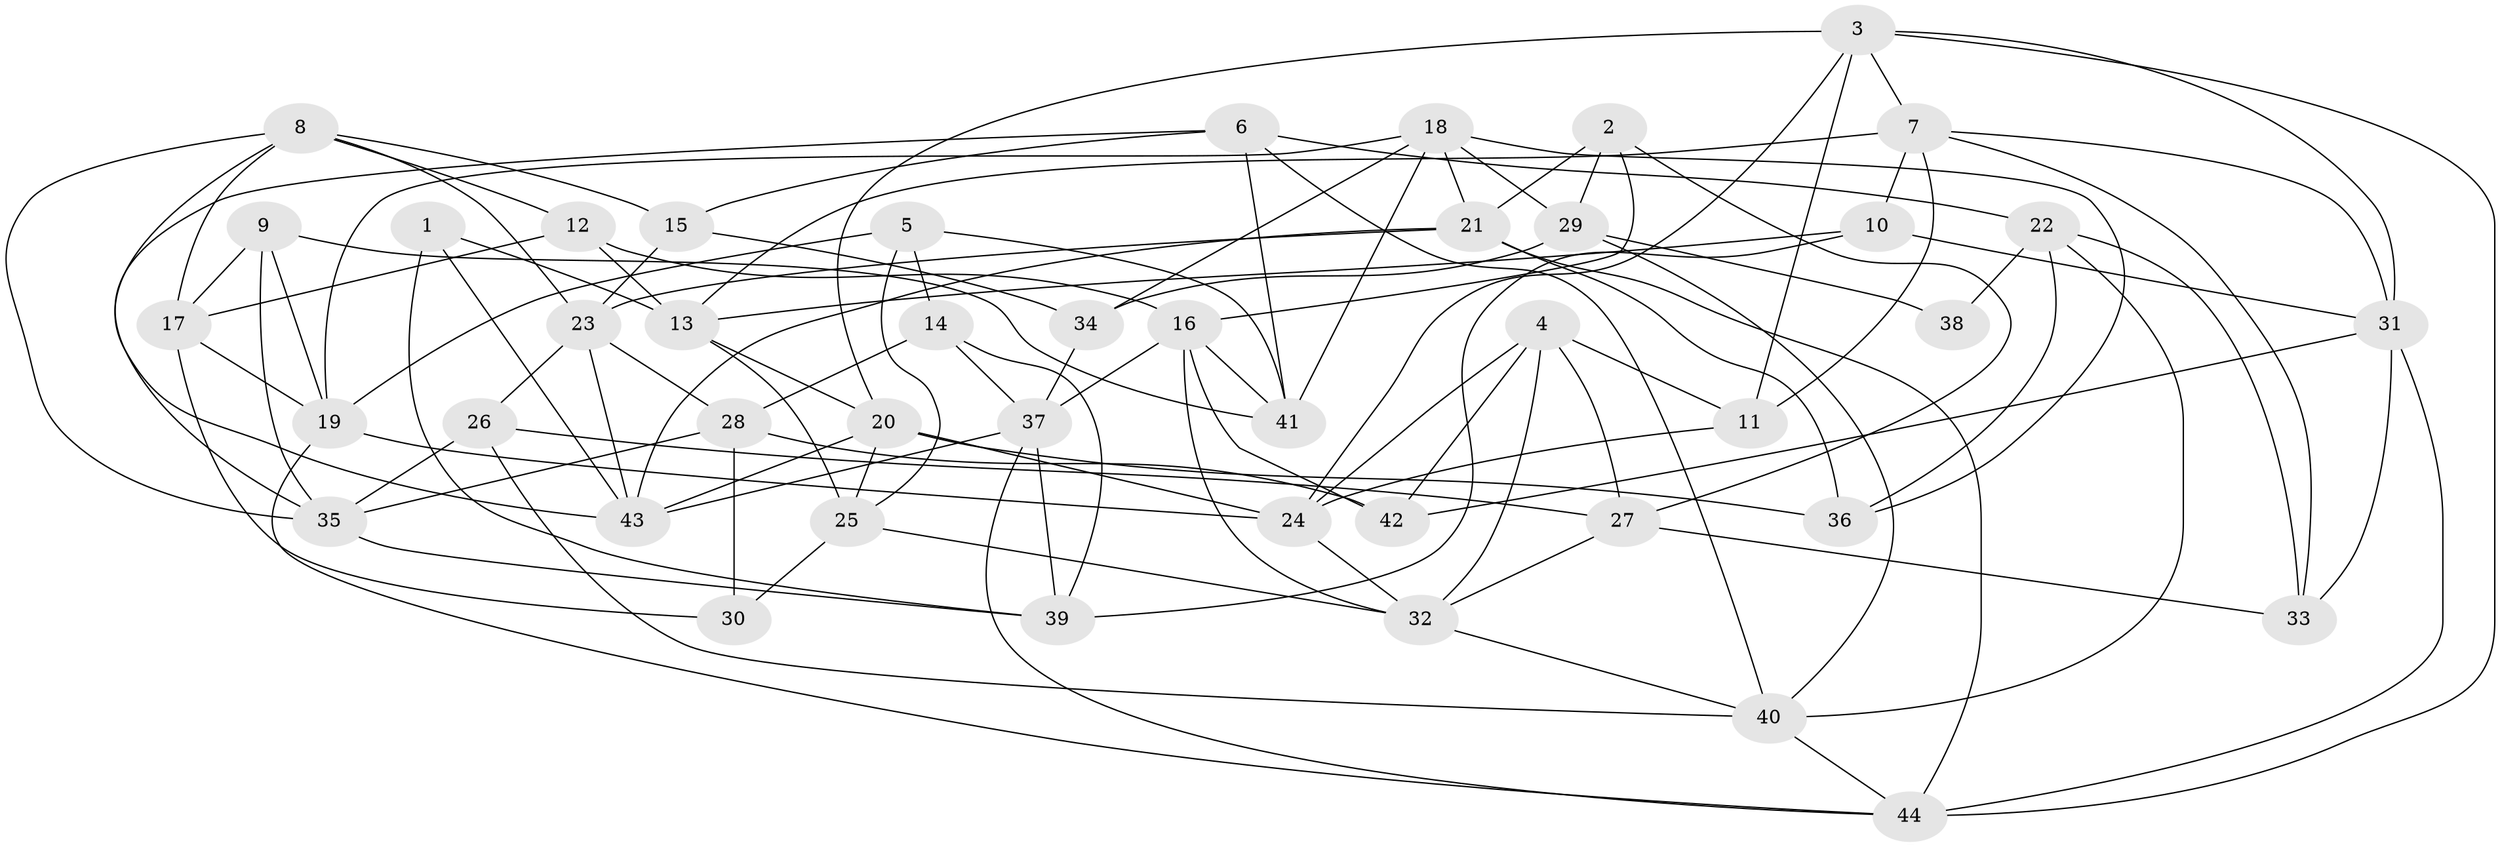 // original degree distribution, {4: 1.0}
// Generated by graph-tools (version 1.1) at 2025/38/03/04/25 23:38:07]
// undirected, 44 vertices, 109 edges
graph export_dot {
  node [color=gray90,style=filled];
  1;
  2;
  3;
  4;
  5;
  6;
  7;
  8;
  9;
  10;
  11;
  12;
  13;
  14;
  15;
  16;
  17;
  18;
  19;
  20;
  21;
  22;
  23;
  24;
  25;
  26;
  27;
  28;
  29;
  30;
  31;
  32;
  33;
  34;
  35;
  36;
  37;
  38;
  39;
  40;
  41;
  42;
  43;
  44;
  1 -- 13 [weight=1.0];
  1 -- 39 [weight=2.0];
  1 -- 43 [weight=1.0];
  2 -- 16 [weight=1.0];
  2 -- 21 [weight=1.0];
  2 -- 27 [weight=1.0];
  2 -- 29 [weight=1.0];
  3 -- 7 [weight=1.0];
  3 -- 11 [weight=1.0];
  3 -- 20 [weight=1.0];
  3 -- 24 [weight=1.0];
  3 -- 31 [weight=1.0];
  3 -- 44 [weight=1.0];
  4 -- 11 [weight=1.0];
  4 -- 24 [weight=1.0];
  4 -- 27 [weight=2.0];
  4 -- 32 [weight=1.0];
  4 -- 42 [weight=1.0];
  5 -- 14 [weight=1.0];
  5 -- 19 [weight=1.0];
  5 -- 25 [weight=1.0];
  5 -- 41 [weight=1.0];
  6 -- 15 [weight=1.0];
  6 -- 22 [weight=1.0];
  6 -- 35 [weight=1.0];
  6 -- 40 [weight=1.0];
  6 -- 41 [weight=2.0];
  7 -- 10 [weight=1.0];
  7 -- 11 [weight=1.0];
  7 -- 13 [weight=1.0];
  7 -- 31 [weight=1.0];
  7 -- 33 [weight=1.0];
  8 -- 12 [weight=1.0];
  8 -- 15 [weight=1.0];
  8 -- 17 [weight=1.0];
  8 -- 23 [weight=1.0];
  8 -- 35 [weight=1.0];
  8 -- 43 [weight=1.0];
  9 -- 17 [weight=1.0];
  9 -- 19 [weight=1.0];
  9 -- 35 [weight=1.0];
  9 -- 41 [weight=1.0];
  10 -- 13 [weight=1.0];
  10 -- 31 [weight=1.0];
  10 -- 39 [weight=1.0];
  11 -- 24 [weight=1.0];
  12 -- 13 [weight=1.0];
  12 -- 16 [weight=1.0];
  12 -- 17 [weight=1.0];
  13 -- 20 [weight=1.0];
  13 -- 25 [weight=1.0];
  14 -- 28 [weight=1.0];
  14 -- 37 [weight=1.0];
  14 -- 39 [weight=1.0];
  15 -- 23 [weight=1.0];
  15 -- 34 [weight=1.0];
  16 -- 32 [weight=1.0];
  16 -- 37 [weight=1.0];
  16 -- 41 [weight=1.0];
  16 -- 42 [weight=1.0];
  17 -- 19 [weight=1.0];
  17 -- 30 [weight=2.0];
  18 -- 19 [weight=1.0];
  18 -- 21 [weight=1.0];
  18 -- 29 [weight=1.0];
  18 -- 34 [weight=1.0];
  18 -- 36 [weight=1.0];
  18 -- 41 [weight=1.0];
  19 -- 24 [weight=1.0];
  19 -- 44 [weight=1.0];
  20 -- 24 [weight=1.0];
  20 -- 25 [weight=1.0];
  20 -- 36 [weight=1.0];
  20 -- 43 [weight=1.0];
  21 -- 23 [weight=1.0];
  21 -- 36 [weight=1.0];
  21 -- 43 [weight=1.0];
  21 -- 44 [weight=1.0];
  22 -- 33 [weight=1.0];
  22 -- 36 [weight=1.0];
  22 -- 38 [weight=2.0];
  22 -- 40 [weight=1.0];
  23 -- 26 [weight=1.0];
  23 -- 28 [weight=1.0];
  23 -- 43 [weight=1.0];
  24 -- 32 [weight=1.0];
  25 -- 30 [weight=2.0];
  25 -- 32 [weight=1.0];
  26 -- 27 [weight=1.0];
  26 -- 35 [weight=1.0];
  26 -- 40 [weight=1.0];
  27 -- 32 [weight=1.0];
  27 -- 33 [weight=1.0];
  28 -- 30 [weight=2.0];
  28 -- 35 [weight=1.0];
  28 -- 42 [weight=1.0];
  29 -- 34 [weight=1.0];
  29 -- 38 [weight=2.0];
  29 -- 40 [weight=1.0];
  31 -- 33 [weight=1.0];
  31 -- 42 [weight=1.0];
  31 -- 44 [weight=1.0];
  32 -- 40 [weight=1.0];
  34 -- 37 [weight=1.0];
  35 -- 39 [weight=1.0];
  37 -- 39 [weight=1.0];
  37 -- 43 [weight=1.0];
  37 -- 44 [weight=1.0];
  40 -- 44 [weight=1.0];
}
